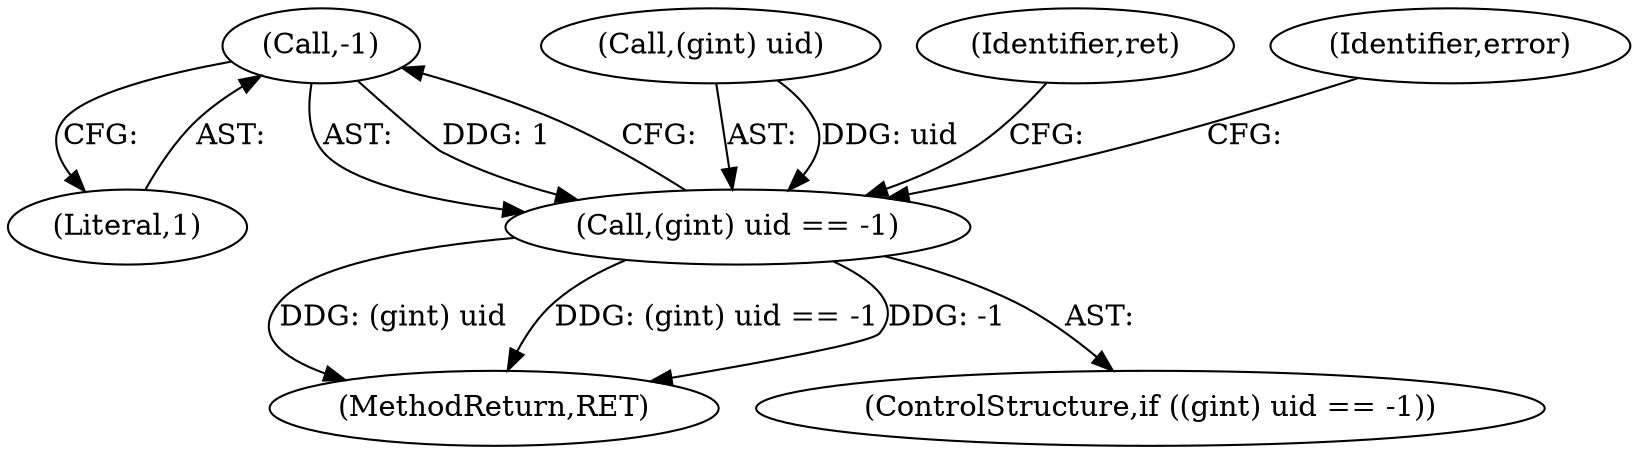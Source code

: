 digraph "1_polkit_bc7ffad53643a9c80231fc41f5582d6a8931c32c_1@del" {
"1000124" [label="(Call,-1)"];
"1000120" [label="(Call,(gint) uid == -1)"];
"1000121" [label="(Call,(gint) uid)"];
"1000136" [label="(Identifier,ret)"];
"1000187" [label="(MethodReturn,RET)"];
"1000120" [label="(Call,(gint) uid == -1)"];
"1000119" [label="(ControlStructure,if ((gint) uid == -1))"];
"1000124" [label="(Call,-1)"];
"1000128" [label="(Identifier,error)"];
"1000125" [label="(Literal,1)"];
"1000124" -> "1000120"  [label="AST: "];
"1000124" -> "1000125"  [label="CFG: "];
"1000125" -> "1000124"  [label="AST: "];
"1000120" -> "1000124"  [label="CFG: "];
"1000124" -> "1000120"  [label="DDG: 1"];
"1000120" -> "1000119"  [label="AST: "];
"1000121" -> "1000120"  [label="AST: "];
"1000128" -> "1000120"  [label="CFG: "];
"1000136" -> "1000120"  [label="CFG: "];
"1000120" -> "1000187"  [label="DDG: (gint) uid"];
"1000120" -> "1000187"  [label="DDG: (gint) uid == -1"];
"1000120" -> "1000187"  [label="DDG: -1"];
"1000121" -> "1000120"  [label="DDG: uid"];
}
